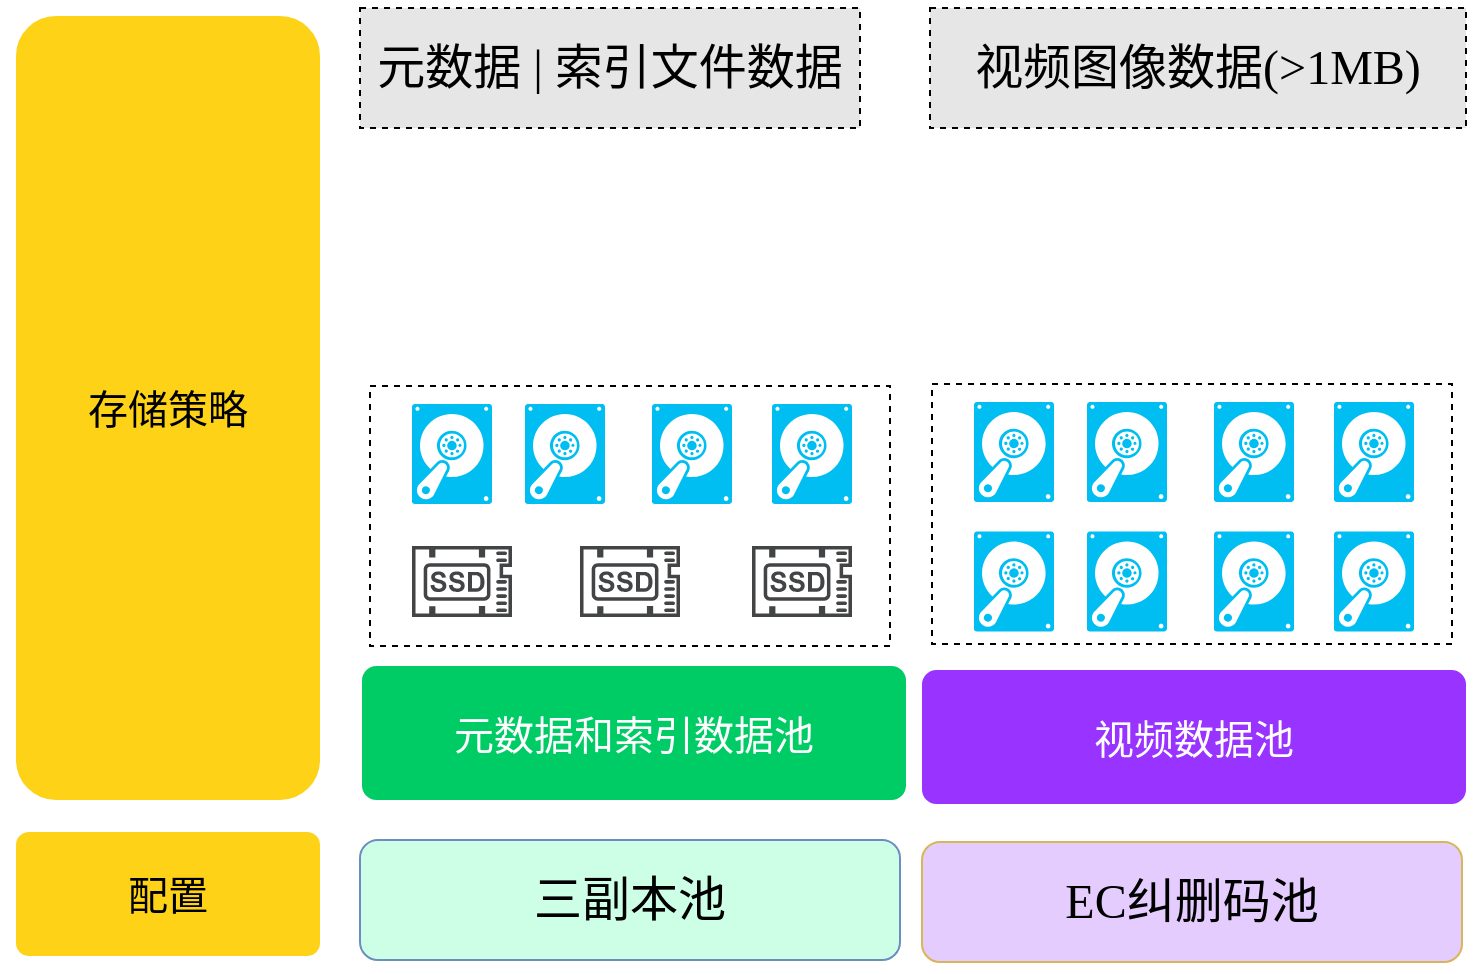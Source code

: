 <mxfile version="16.6.1" type="github">
  <diagram name="Page-1" id="12e1b939-464a-85fe-373e-61e167be1490">
    <mxGraphModel dx="2076" dy="1160" grid="1" gridSize="10" guides="1" tooltips="1" connect="1" arrows="1" fold="1" page="1" pageScale="1.5" pageWidth="1169" pageHeight="826" background="none" math="0" shadow="0">
      <root>
        <mxCell id="0" />
        <mxCell id="1" parent="0" />
        <mxCell id="VNs2b5MQoNy6hIIXQ_d6-4" value="" style="rounded=0;whiteSpace=wrap;html=1;dashed=1;" vertex="1" parent="1">
          <mxGeometry x="481" y="1231" width="260" height="130" as="geometry" />
        </mxCell>
        <mxCell id="VNs2b5MQoNy6hIIXQ_d6-1" value="存储策略" style="whiteSpace=wrap;html=1;rounded=1;shadow=0;strokeWidth=8;fontSize=20;align=center;fillColor=#FED217;strokeColor=#FFFFFF;" vertex="1" parent="1">
          <mxGeometry x="300" y="1042" width="160" height="400" as="geometry" />
        </mxCell>
        <mxCell id="VNs2b5MQoNy6hIIXQ_d6-2" value="&lt;font face=&quot;Times New Roman&quot; style=&quot;font-size: 24px&quot;&gt;三副本池&lt;/font&gt;" style="rounded=1;whiteSpace=wrap;html=1;fillColor=#CCFFE6;strokeColor=#6c8ebf;" vertex="1" parent="1">
          <mxGeometry x="476" y="1458" width="270" height="60" as="geometry" />
        </mxCell>
        <mxCell id="VNs2b5MQoNy6hIIXQ_d6-3" value="" style="verticalLabelPosition=bottom;html=1;verticalAlign=top;align=center;strokeColor=none;fillColor=#00BEF2;shape=mxgraph.azure.vhd;pointerEvents=1;" vertex="1" parent="1">
          <mxGeometry x="502" y="1240" width="40" height="50" as="geometry" />
        </mxCell>
        <mxCell id="VNs2b5MQoNy6hIIXQ_d6-5" value="" style="verticalLabelPosition=bottom;html=1;verticalAlign=top;align=center;strokeColor=none;fillColor=#00BEF2;shape=mxgraph.azure.vhd;pointerEvents=1;" vertex="1" parent="1">
          <mxGeometry x="558.5" y="1240" width="40" height="50" as="geometry" />
        </mxCell>
        <mxCell id="VNs2b5MQoNy6hIIXQ_d6-6" value="" style="verticalLabelPosition=bottom;html=1;verticalAlign=top;align=center;strokeColor=none;fillColor=#00BEF2;shape=mxgraph.azure.vhd;pointerEvents=1;" vertex="1" parent="1">
          <mxGeometry x="622" y="1240" width="40" height="50" as="geometry" />
        </mxCell>
        <mxCell id="VNs2b5MQoNy6hIIXQ_d6-7" value="" style="verticalLabelPosition=bottom;html=1;verticalAlign=top;align=center;strokeColor=none;fillColor=#00BEF2;shape=mxgraph.azure.vhd;pointerEvents=1;" vertex="1" parent="1">
          <mxGeometry x="682" y="1240" width="40" height="50" as="geometry" />
        </mxCell>
        <mxCell id="VNs2b5MQoNy6hIIXQ_d6-13" value="" style="sketch=0;pointerEvents=1;shadow=0;dashed=0;html=1;strokeColor=none;fillColor=#434445;aspect=fixed;labelPosition=center;verticalLabelPosition=bottom;verticalAlign=top;align=center;outlineConnect=0;shape=mxgraph.vvd.ssd;" vertex="1" parent="1">
          <mxGeometry x="502" y="1311" width="50" height="35.5" as="geometry" />
        </mxCell>
        <mxCell id="VNs2b5MQoNy6hIIXQ_d6-14" value="" style="sketch=0;pointerEvents=1;shadow=0;dashed=0;html=1;strokeColor=none;fillColor=#434445;aspect=fixed;labelPosition=center;verticalLabelPosition=bottom;verticalAlign=top;align=center;outlineConnect=0;shape=mxgraph.vvd.ssd;" vertex="1" parent="1">
          <mxGeometry x="586" y="1311" width="50" height="35.5" as="geometry" />
        </mxCell>
        <mxCell id="VNs2b5MQoNy6hIIXQ_d6-15" value="" style="sketch=0;pointerEvents=1;shadow=0;dashed=0;html=1;strokeColor=none;fillColor=#434445;aspect=fixed;labelPosition=center;verticalLabelPosition=bottom;verticalAlign=top;align=center;outlineConnect=0;shape=mxgraph.vvd.ssd;" vertex="1" parent="1">
          <mxGeometry x="672" y="1311" width="50" height="35.5" as="geometry" />
        </mxCell>
        <mxCell id="VNs2b5MQoNy6hIIXQ_d6-18" value="&lt;font color=&quot;#ffffff&quot;&gt;元数据和索引数据池&lt;/font&gt;" style="whiteSpace=wrap;html=1;rounded=1;shadow=0;strokeWidth=8;fontSize=20;align=center;fillColor=#00CC66;strokeColor=#FFFFFF;rotation=0;direction=west;" vertex="1" parent="1">
          <mxGeometry x="473" y="1367" width="280" height="75" as="geometry" />
        </mxCell>
        <mxCell id="VNs2b5MQoNy6hIIXQ_d6-19" value="配置" style="whiteSpace=wrap;html=1;rounded=1;shadow=0;strokeWidth=8;fontSize=20;align=center;fillColor=#FED217;strokeColor=#FFFFFF;" vertex="1" parent="1">
          <mxGeometry x="300" y="1450" width="160" height="70" as="geometry" />
        </mxCell>
        <mxCell id="VNs2b5MQoNy6hIIXQ_d6-20" value="&lt;font face=&quot;Times New Roman&quot;&gt;&lt;span style=&quot;font-size: 24px&quot;&gt;EC纠删码池&lt;/span&gt;&lt;/font&gt;" style="rounded=1;whiteSpace=wrap;html=1;fillColor=#E5CCFF;strokeColor=#d6b656;" vertex="1" parent="1">
          <mxGeometry x="757" y="1459" width="270" height="60" as="geometry" />
        </mxCell>
        <mxCell id="VNs2b5MQoNy6hIIXQ_d6-29" value="" style="rounded=0;whiteSpace=wrap;html=1;dashed=1;" vertex="1" parent="1">
          <mxGeometry x="762" y="1230" width="260" height="130" as="geometry" />
        </mxCell>
        <mxCell id="VNs2b5MQoNy6hIIXQ_d6-30" value="" style="verticalLabelPosition=bottom;html=1;verticalAlign=top;align=center;strokeColor=none;fillColor=#00BEF2;shape=mxgraph.azure.vhd;pointerEvents=1;" vertex="1" parent="1">
          <mxGeometry x="783" y="1239" width="40" height="50" as="geometry" />
        </mxCell>
        <mxCell id="VNs2b5MQoNy6hIIXQ_d6-31" value="" style="verticalLabelPosition=bottom;html=1;verticalAlign=top;align=center;strokeColor=none;fillColor=#00BEF2;shape=mxgraph.azure.vhd;pointerEvents=1;" vertex="1" parent="1">
          <mxGeometry x="839.5" y="1239" width="40" height="50" as="geometry" />
        </mxCell>
        <mxCell id="VNs2b5MQoNy6hIIXQ_d6-32" value="" style="verticalLabelPosition=bottom;html=1;verticalAlign=top;align=center;strokeColor=none;fillColor=#00BEF2;shape=mxgraph.azure.vhd;pointerEvents=1;" vertex="1" parent="1">
          <mxGeometry x="903" y="1239" width="40" height="50" as="geometry" />
        </mxCell>
        <mxCell id="VNs2b5MQoNy6hIIXQ_d6-33" value="" style="verticalLabelPosition=bottom;html=1;verticalAlign=top;align=center;strokeColor=none;fillColor=#00BEF2;shape=mxgraph.azure.vhd;pointerEvents=1;" vertex="1" parent="1">
          <mxGeometry x="963" y="1239" width="40" height="50" as="geometry" />
        </mxCell>
        <mxCell id="VNs2b5MQoNy6hIIXQ_d6-37" value="" style="verticalLabelPosition=bottom;html=1;verticalAlign=top;align=center;strokeColor=none;fillColor=#00BEF2;shape=mxgraph.azure.vhd;pointerEvents=1;" vertex="1" parent="1">
          <mxGeometry x="783" y="1303.75" width="40" height="50" as="geometry" />
        </mxCell>
        <mxCell id="VNs2b5MQoNy6hIIXQ_d6-38" value="" style="verticalLabelPosition=bottom;html=1;verticalAlign=top;align=center;strokeColor=none;fillColor=#00BEF2;shape=mxgraph.azure.vhd;pointerEvents=1;" vertex="1" parent="1">
          <mxGeometry x="839.5" y="1303.75" width="40" height="50" as="geometry" />
        </mxCell>
        <mxCell id="VNs2b5MQoNy6hIIXQ_d6-39" value="" style="verticalLabelPosition=bottom;html=1;verticalAlign=top;align=center;strokeColor=none;fillColor=#00BEF2;shape=mxgraph.azure.vhd;pointerEvents=1;" vertex="1" parent="1">
          <mxGeometry x="903" y="1303.75" width="40" height="50" as="geometry" />
        </mxCell>
        <mxCell id="VNs2b5MQoNy6hIIXQ_d6-40" value="" style="verticalLabelPosition=bottom;html=1;verticalAlign=top;align=center;strokeColor=none;fillColor=#00BEF2;shape=mxgraph.azure.vhd;pointerEvents=1;" vertex="1" parent="1">
          <mxGeometry x="963" y="1303.75" width="40" height="50" as="geometry" />
        </mxCell>
        <mxCell id="VNs2b5MQoNy6hIIXQ_d6-41" value="&lt;font color=&quot;#ffffff&quot;&gt;视频数据池&lt;/font&gt;" style="whiteSpace=wrap;html=1;rounded=1;shadow=0;strokeWidth=8;fontSize=20;align=center;fillColor=#9933FF;strokeColor=#FFFFFF;rotation=0;direction=west;" vertex="1" parent="1">
          <mxGeometry x="753" y="1369" width="280" height="75" as="geometry" />
        </mxCell>
        <mxCell id="VNs2b5MQoNy6hIIXQ_d6-42" value="&lt;font color=&quot;#000000&quot;&gt;元数据 |&amp;nbsp;索引文件数据&lt;/font&gt;" style="rounded=0;whiteSpace=wrap;html=1;dashed=1;fontFamily=Times New Roman;fontSize=24;fontColor=#FFFFFF;fillColor=#E6E6E6;" vertex="1" parent="1">
          <mxGeometry x="476" y="1042" width="250" height="60" as="geometry" />
        </mxCell>
        <mxCell id="VNs2b5MQoNy6hIIXQ_d6-43" value="&lt;font color=&quot;#000000&quot;&gt;视频图像数据(&amp;gt;1MB)&lt;/font&gt;" style="rounded=0;whiteSpace=wrap;html=1;dashed=1;fontFamily=Times New Roman;fontSize=24;fontColor=#FFFFFF;fillColor=#E6E6E6;" vertex="1" parent="1">
          <mxGeometry x="761" y="1042" width="268" height="60" as="geometry" />
        </mxCell>
      </root>
    </mxGraphModel>
  </diagram>
</mxfile>
